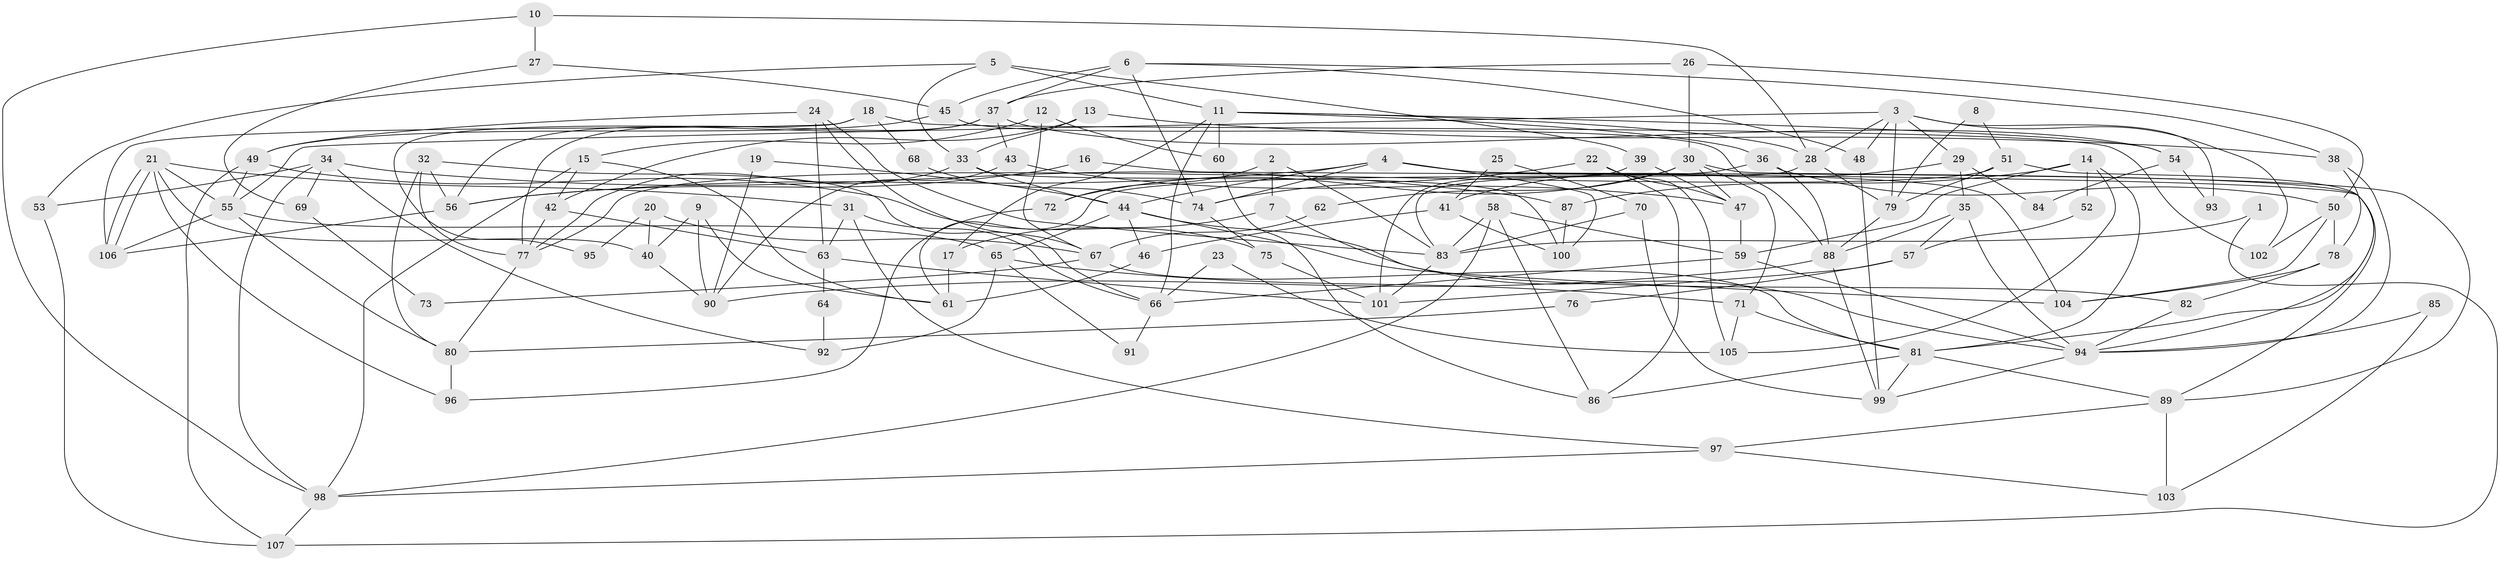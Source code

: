 // coarse degree distribution, {2: 0.20754716981132076, 3: 0.20754716981132076, 8: 0.07547169811320754, 4: 0.18867924528301888, 11: 0.018867924528301886, 5: 0.09433962264150944, 7: 0.07547169811320754, 10: 0.03773584905660377, 9: 0.05660377358490566, 6: 0.03773584905660377}
// Generated by graph-tools (version 1.1) at 2025/52/03/04/25 21:52:31]
// undirected, 107 vertices, 214 edges
graph export_dot {
graph [start="1"]
  node [color=gray90,style=filled];
  1;
  2;
  3;
  4;
  5;
  6;
  7;
  8;
  9;
  10;
  11;
  12;
  13;
  14;
  15;
  16;
  17;
  18;
  19;
  20;
  21;
  22;
  23;
  24;
  25;
  26;
  27;
  28;
  29;
  30;
  31;
  32;
  33;
  34;
  35;
  36;
  37;
  38;
  39;
  40;
  41;
  42;
  43;
  44;
  45;
  46;
  47;
  48;
  49;
  50;
  51;
  52;
  53;
  54;
  55;
  56;
  57;
  58;
  59;
  60;
  61;
  62;
  63;
  64;
  65;
  66;
  67;
  68;
  69;
  70;
  71;
  72;
  73;
  74;
  75;
  76;
  77;
  78;
  79;
  80;
  81;
  82;
  83;
  84;
  85;
  86;
  87;
  88;
  89;
  90;
  91;
  92;
  93;
  94;
  95;
  96;
  97;
  98;
  99;
  100;
  101;
  102;
  103;
  104;
  105;
  106;
  107;
  1 -- 107;
  1 -- 83;
  2 -- 83;
  2 -- 7;
  2 -- 72;
  3 -- 48;
  3 -- 55;
  3 -- 28;
  3 -- 29;
  3 -- 79;
  3 -- 93;
  3 -- 102;
  4 -- 74;
  4 -- 100;
  4 -- 44;
  4 -- 56;
  4 -- 89;
  4 -- 104;
  5 -- 33;
  5 -- 11;
  5 -- 39;
  5 -- 53;
  6 -- 38;
  6 -- 37;
  6 -- 45;
  6 -- 48;
  6 -- 74;
  7 -- 94;
  7 -- 17;
  8 -- 51;
  8 -- 79;
  9 -- 90;
  9 -- 40;
  9 -- 61;
  10 -- 98;
  10 -- 28;
  10 -- 27;
  11 -- 36;
  11 -- 66;
  11 -- 17;
  11 -- 28;
  11 -- 54;
  11 -- 60;
  12 -- 60;
  12 -- 15;
  12 -- 67;
  13 -- 42;
  13 -- 33;
  13 -- 38;
  14 -- 87;
  14 -- 81;
  14 -- 52;
  14 -- 59;
  14 -- 105;
  15 -- 42;
  15 -- 61;
  15 -- 98;
  16 -- 89;
  16 -- 56;
  17 -- 61;
  18 -- 106;
  18 -- 102;
  18 -- 68;
  18 -- 95;
  19 -- 44;
  19 -- 90;
  20 -- 67;
  20 -- 40;
  20 -- 95;
  21 -- 106;
  21 -- 106;
  21 -- 55;
  21 -- 31;
  21 -- 40;
  21 -- 96;
  22 -- 105;
  22 -- 47;
  22 -- 74;
  22 -- 86;
  23 -- 105;
  23 -- 66;
  24 -- 83;
  24 -- 67;
  24 -- 49;
  24 -- 63;
  25 -- 70;
  25 -- 41;
  26 -- 50;
  26 -- 30;
  26 -- 37;
  27 -- 45;
  27 -- 69;
  28 -- 79;
  28 -- 83;
  29 -- 35;
  29 -- 41;
  29 -- 84;
  30 -- 72;
  30 -- 71;
  30 -- 47;
  30 -- 62;
  30 -- 94;
  31 -- 66;
  31 -- 63;
  31 -- 97;
  32 -- 56;
  32 -- 77;
  32 -- 66;
  32 -- 80;
  33 -- 77;
  33 -- 44;
  33 -- 100;
  34 -- 98;
  34 -- 53;
  34 -- 69;
  34 -- 87;
  34 -- 92;
  35 -- 94;
  35 -- 88;
  35 -- 57;
  36 -- 50;
  36 -- 88;
  36 -- 61;
  37 -- 77;
  37 -- 43;
  37 -- 54;
  37 -- 56;
  38 -- 94;
  38 -- 78;
  39 -- 101;
  39 -- 47;
  40 -- 90;
  41 -- 46;
  41 -- 100;
  42 -- 77;
  42 -- 63;
  43 -- 47;
  43 -- 90;
  44 -- 82;
  44 -- 46;
  44 -- 65;
  44 -- 104;
  45 -- 49;
  45 -- 88;
  46 -- 61;
  47 -- 59;
  48 -- 99;
  49 -- 75;
  49 -- 55;
  49 -- 107;
  50 -- 104;
  50 -- 78;
  50 -- 102;
  51 -- 81;
  51 -- 79;
  51 -- 77;
  52 -- 57;
  53 -- 107;
  54 -- 84;
  54 -- 93;
  55 -- 106;
  55 -- 65;
  55 -- 80;
  56 -- 106;
  57 -- 101;
  57 -- 76;
  58 -- 59;
  58 -- 86;
  58 -- 83;
  58 -- 98;
  59 -- 66;
  59 -- 94;
  60 -- 86;
  62 -- 67;
  63 -- 64;
  63 -- 101;
  64 -- 92;
  65 -- 71;
  65 -- 91;
  65 -- 92;
  66 -- 91;
  67 -- 81;
  67 -- 73;
  68 -- 74;
  69 -- 73;
  70 -- 83;
  70 -- 99;
  71 -- 81;
  71 -- 105;
  72 -- 96;
  74 -- 75;
  75 -- 101;
  76 -- 80;
  77 -- 80;
  78 -- 104;
  78 -- 82;
  79 -- 88;
  80 -- 96;
  81 -- 89;
  81 -- 99;
  81 -- 86;
  82 -- 94;
  83 -- 101;
  85 -- 103;
  85 -- 94;
  87 -- 100;
  88 -- 90;
  88 -- 99;
  89 -- 97;
  89 -- 103;
  94 -- 99;
  97 -- 98;
  97 -- 103;
  98 -- 107;
}
